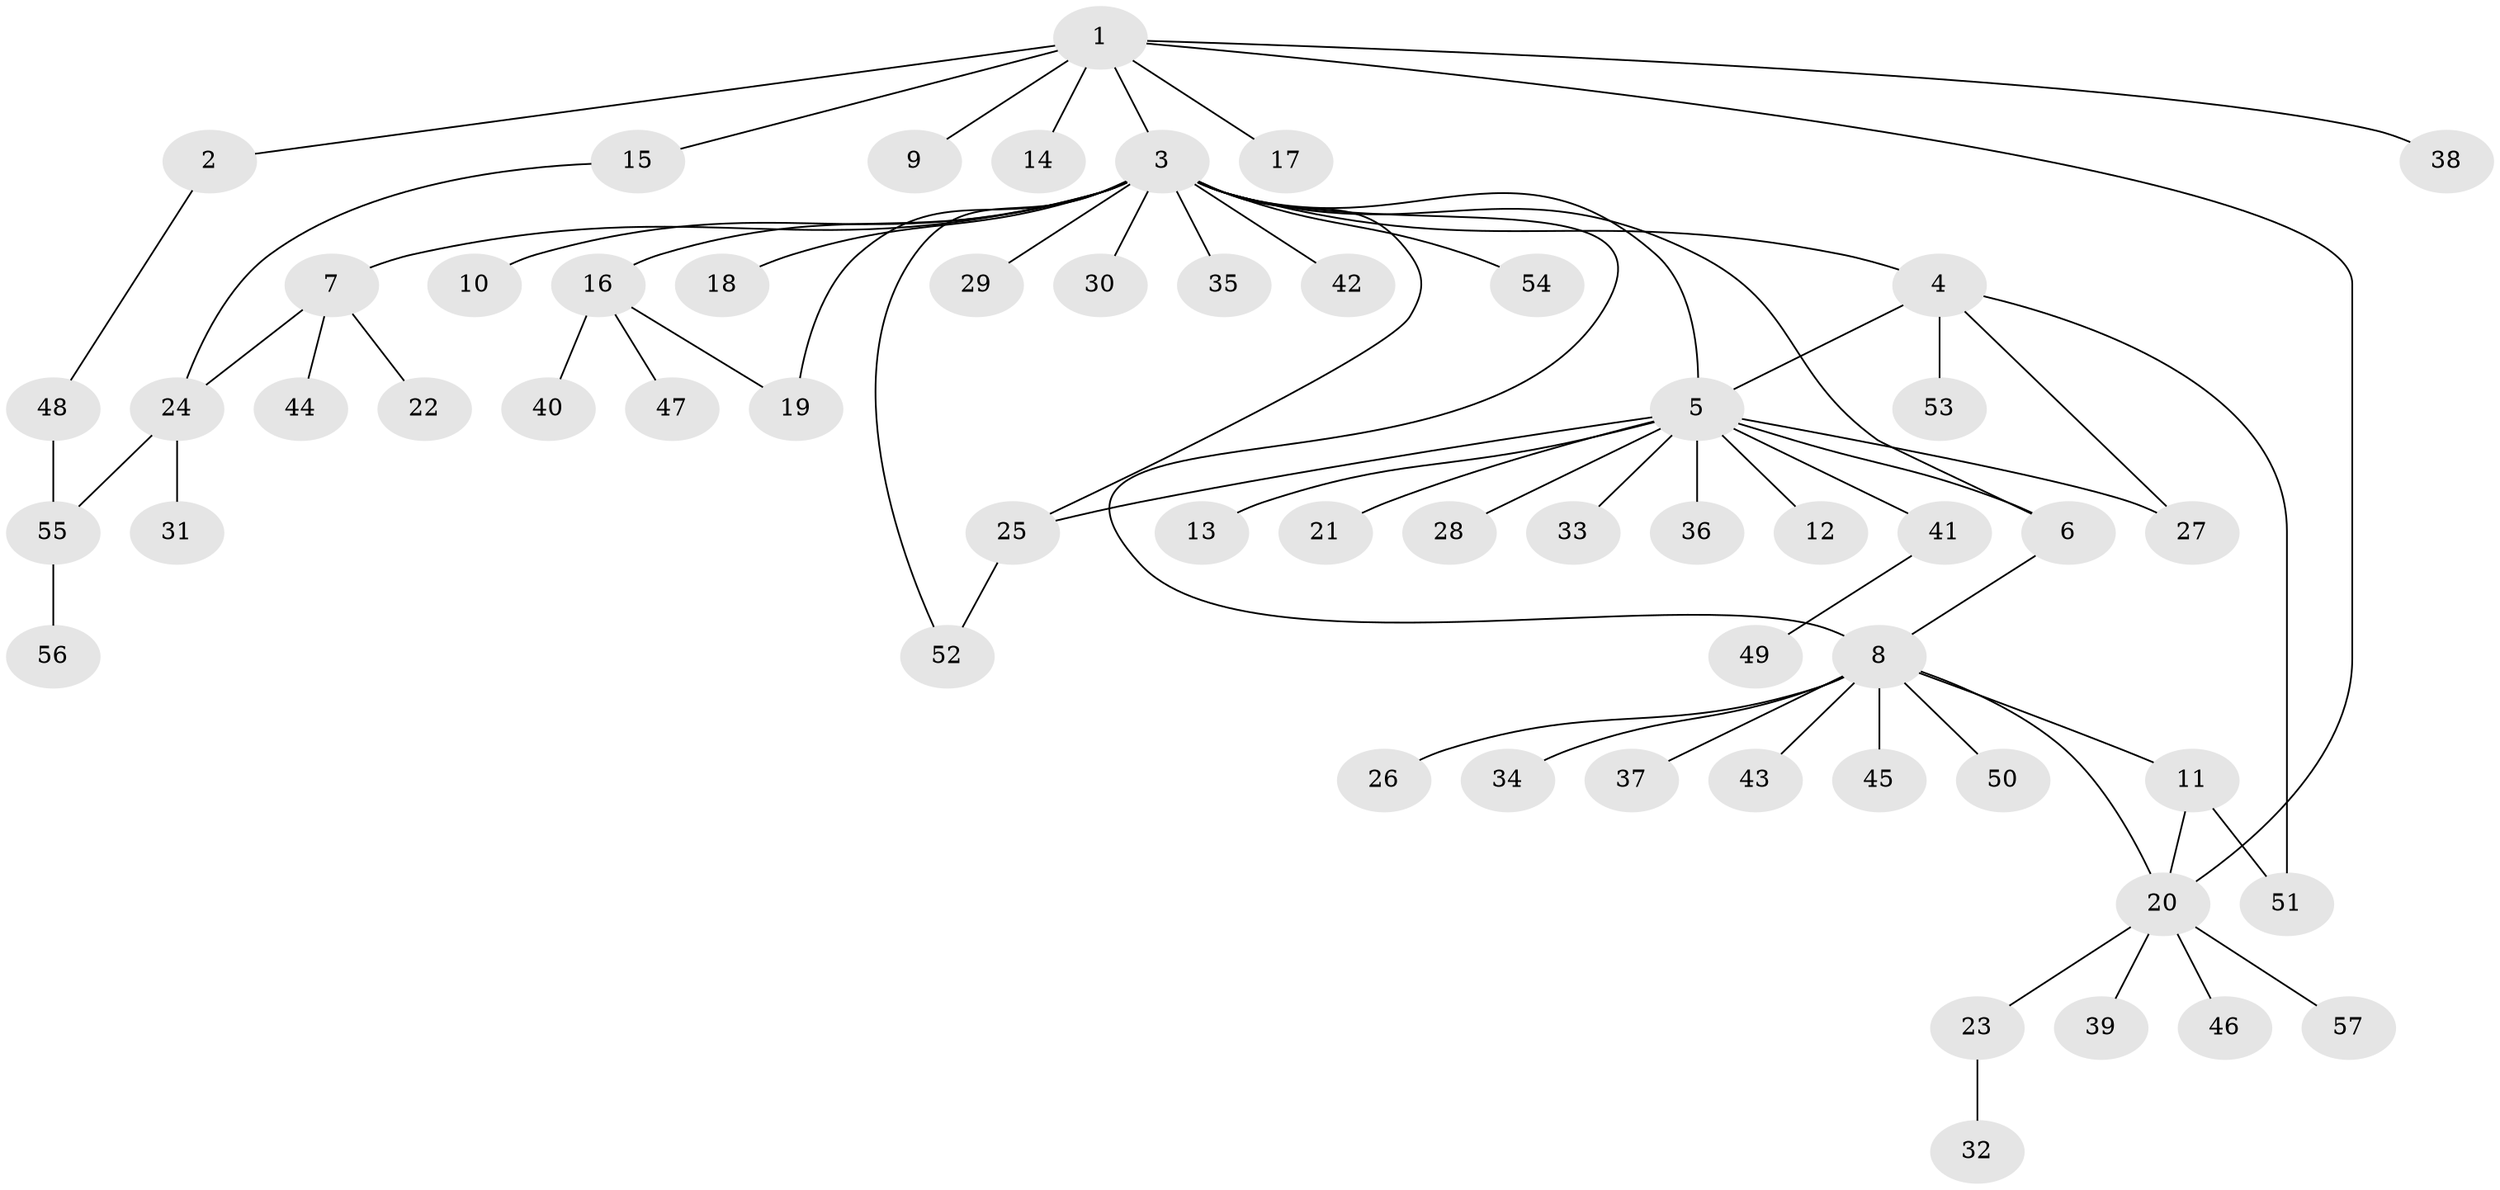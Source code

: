 // Generated by graph-tools (version 1.1) at 2025/35/03/09/25 02:35:46]
// undirected, 57 vertices, 68 edges
graph export_dot {
graph [start="1"]
  node [color=gray90,style=filled];
  1;
  2;
  3;
  4;
  5;
  6;
  7;
  8;
  9;
  10;
  11;
  12;
  13;
  14;
  15;
  16;
  17;
  18;
  19;
  20;
  21;
  22;
  23;
  24;
  25;
  26;
  27;
  28;
  29;
  30;
  31;
  32;
  33;
  34;
  35;
  36;
  37;
  38;
  39;
  40;
  41;
  42;
  43;
  44;
  45;
  46;
  47;
  48;
  49;
  50;
  51;
  52;
  53;
  54;
  55;
  56;
  57;
  1 -- 2;
  1 -- 3;
  1 -- 9;
  1 -- 14;
  1 -- 15;
  1 -- 17;
  1 -- 20;
  1 -- 38;
  2 -- 48;
  3 -- 4;
  3 -- 5;
  3 -- 6;
  3 -- 7;
  3 -- 8;
  3 -- 10;
  3 -- 16;
  3 -- 18;
  3 -- 19;
  3 -- 25;
  3 -- 29;
  3 -- 30;
  3 -- 35;
  3 -- 42;
  3 -- 52;
  3 -- 54;
  4 -- 5;
  4 -- 27;
  4 -- 51;
  4 -- 53;
  5 -- 6;
  5 -- 12;
  5 -- 13;
  5 -- 21;
  5 -- 25;
  5 -- 27;
  5 -- 28;
  5 -- 33;
  5 -- 36;
  5 -- 41;
  6 -- 8;
  7 -- 22;
  7 -- 24;
  7 -- 44;
  8 -- 11;
  8 -- 20;
  8 -- 26;
  8 -- 34;
  8 -- 37;
  8 -- 43;
  8 -- 45;
  8 -- 50;
  11 -- 20;
  11 -- 51;
  15 -- 24;
  16 -- 19;
  16 -- 40;
  16 -- 47;
  20 -- 23;
  20 -- 39;
  20 -- 46;
  20 -- 57;
  23 -- 32;
  24 -- 31;
  24 -- 55;
  25 -- 52;
  41 -- 49;
  48 -- 55;
  55 -- 56;
}
